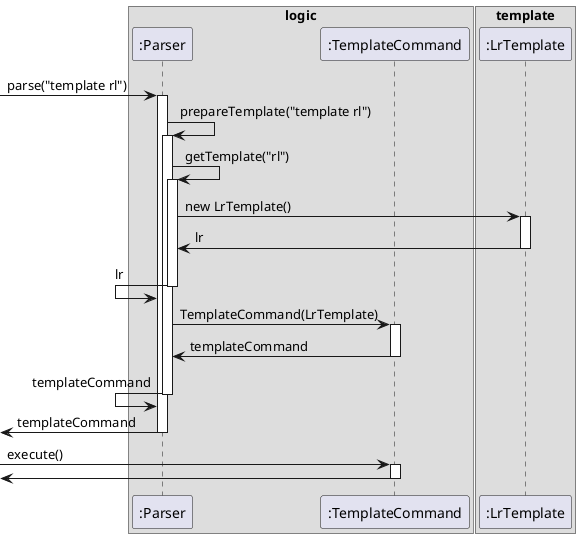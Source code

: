 @startuml
box logic
participant ":Parser" as Parser
participant ":TemplateCommand" as TemplateCommand
end box

box template
participant ":LrTemplate" as LrTemplate
end box

[-> Parser : parse("template rl")
activate Parser

Parser -> Parser : prepareTemplate("template rl")
activate Parser

Parser -> Parser : getTemplate("rl")
activate Parser

Parser -> LrTemplate : new LrTemplate()
activate LrTemplate

Parser <- LrTemplate : lr
deactivate LrTemplate

Parser <- Parser: lr
deactivate Parser

Parser -> TemplateCommand : TemplateCommand(LrTemplate)
activate TemplateCommand

Parser <- TemplateCommand : templateCommand
deactivate TemplateCommand

Parser <- Parser : templateCommand
deactivate Parser

[<- Parser : templateCommand
deactivate Parser

[-> TemplateCommand : execute()
activate TemplateCommand

[<- TemplateCommand
deactivate TemplateCommand

@enduml